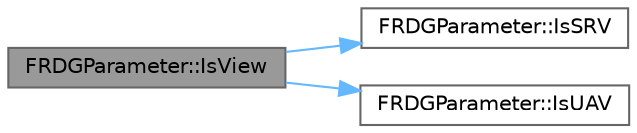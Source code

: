 digraph "FRDGParameter::IsView"
{
 // INTERACTIVE_SVG=YES
 // LATEX_PDF_SIZE
  bgcolor="transparent";
  edge [fontname=Helvetica,fontsize=10,labelfontname=Helvetica,labelfontsize=10];
  node [fontname=Helvetica,fontsize=10,shape=box,height=0.2,width=0.4];
  rankdir="LR";
  Node1 [id="Node000001",label="FRDGParameter::IsView",height=0.2,width=0.4,color="gray40", fillcolor="grey60", style="filled", fontcolor="black",tooltip=" "];
  Node1 -> Node2 [id="edge1_Node000001_Node000002",color="steelblue1",style="solid",tooltip=" "];
  Node2 [id="Node000002",label="FRDGParameter::IsSRV",height=0.2,width=0.4,color="grey40", fillcolor="white", style="filled",URL="$d1/d4b/classFRDGParameter.html#aeb6d50cb660caa0480f387b62950997a",tooltip=" "];
  Node1 -> Node3 [id="edge2_Node000001_Node000003",color="steelblue1",style="solid",tooltip=" "];
  Node3 [id="Node000003",label="FRDGParameter::IsUAV",height=0.2,width=0.4,color="grey40", fillcolor="white", style="filled",URL="$d1/d4b/classFRDGParameter.html#a32ebe001314d74ca51fd5a07e22c7eb6",tooltip=" "];
}
